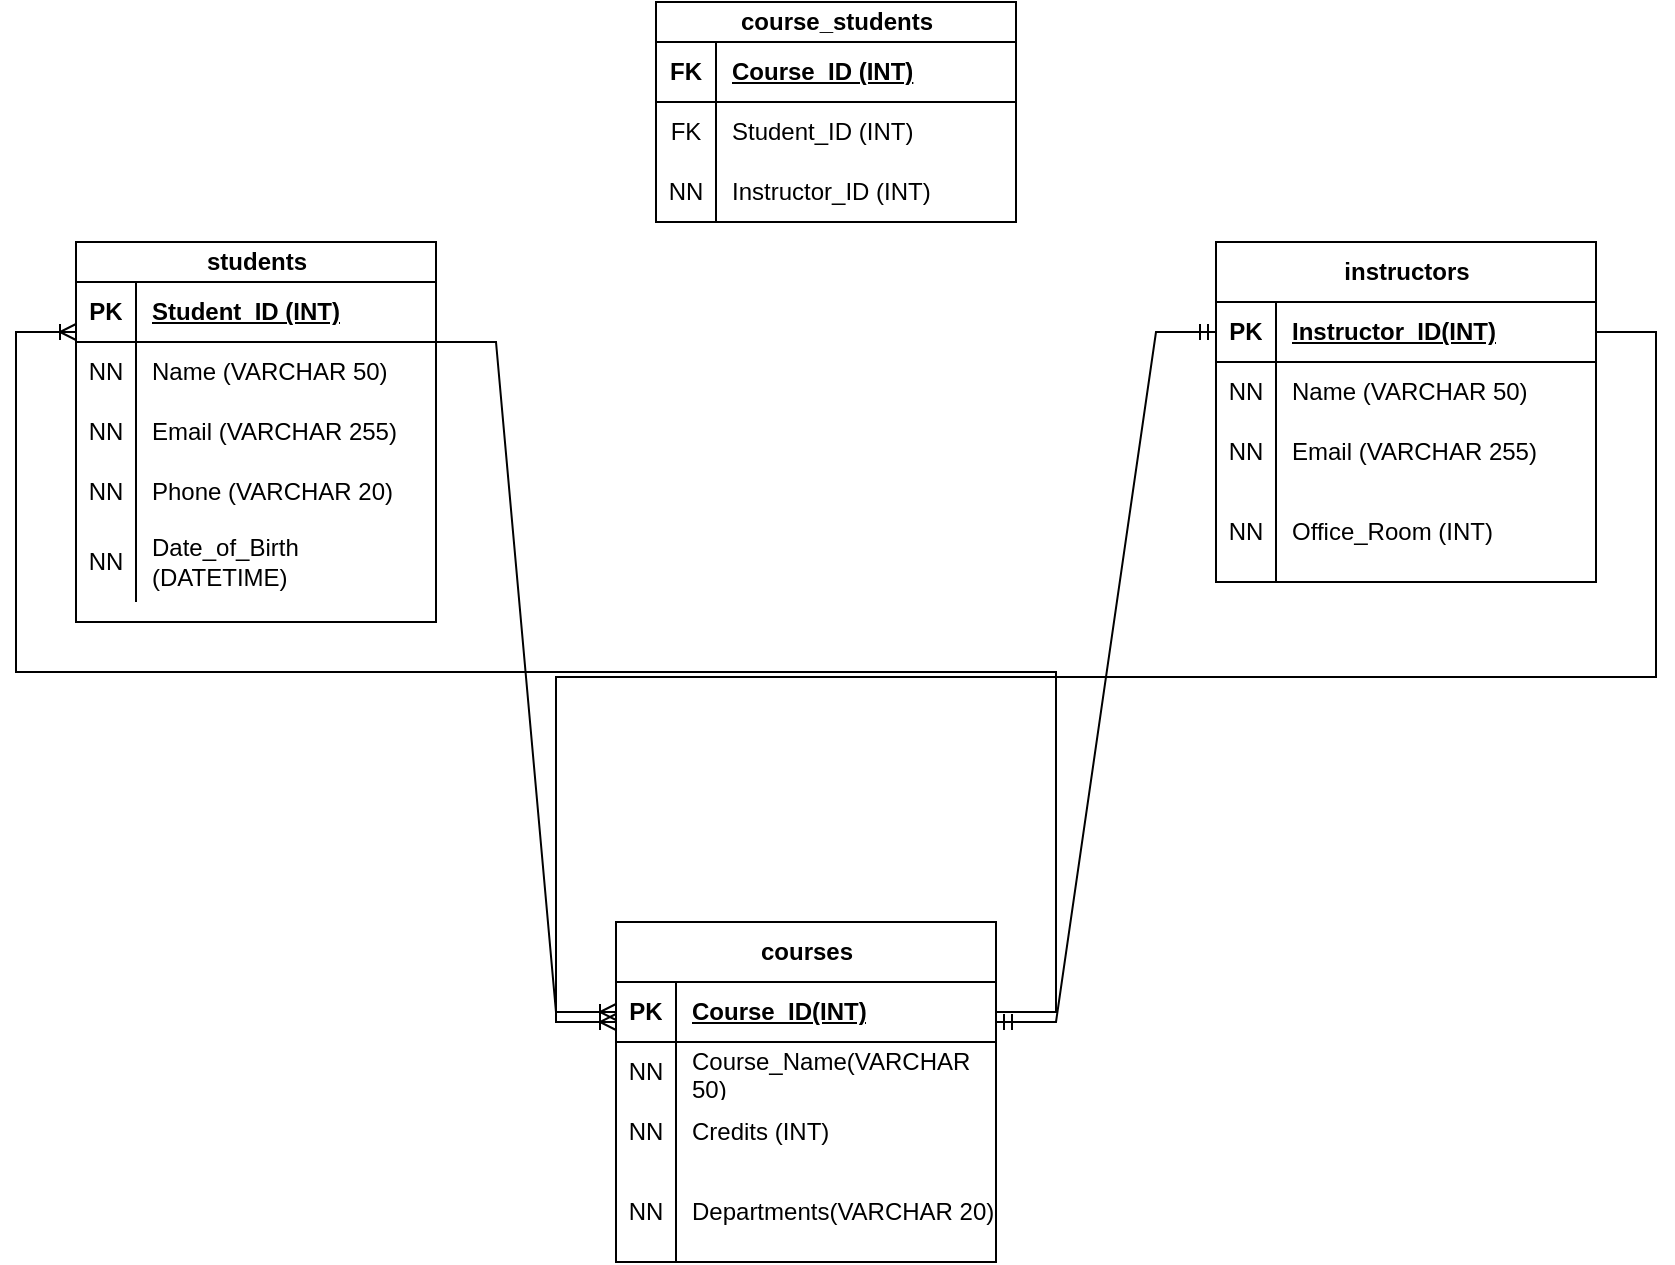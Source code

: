 <mxfile version="26.0.14">
  <diagram name="Page-1" id="LK-zwRQmaCp0hgk-Ms2x">
    <mxGraphModel dx="2284" dy="772" grid="1" gridSize="10" guides="1" tooltips="1" connect="1" arrows="1" fold="1" page="1" pageScale="1" pageWidth="850" pageHeight="1100" math="0" shadow="0">
      <root>
        <mxCell id="0" />
        <mxCell id="1" parent="0" />
        <mxCell id="iBq89s4ug1YqNkBHOQJe-1" value="students" style="shape=table;startSize=20;container=1;collapsible=1;childLayout=tableLayout;fixedRows=1;rowLines=0;fontStyle=1;align=center;resizeLast=1;html=1;" parent="1" vertex="1">
          <mxGeometry x="-500" y="140" width="180" height="190" as="geometry" />
        </mxCell>
        <mxCell id="iBq89s4ug1YqNkBHOQJe-2" value="" style="shape=tableRow;horizontal=0;startSize=0;swimlaneHead=0;swimlaneBody=0;fillColor=none;collapsible=0;dropTarget=0;points=[[0,0.5],[1,0.5]];portConstraint=eastwest;top=0;left=0;right=0;bottom=1;" parent="iBq89s4ug1YqNkBHOQJe-1" vertex="1">
          <mxGeometry y="20" width="180" height="30" as="geometry" />
        </mxCell>
        <mxCell id="iBq89s4ug1YqNkBHOQJe-3" value="PK" style="shape=partialRectangle;connectable=0;fillColor=none;top=0;left=0;bottom=0;right=0;fontStyle=1;overflow=hidden;whiteSpace=wrap;html=1;" parent="iBq89s4ug1YqNkBHOQJe-2" vertex="1">
          <mxGeometry width="30" height="30" as="geometry">
            <mxRectangle width="30" height="30" as="alternateBounds" />
          </mxGeometry>
        </mxCell>
        <mxCell id="iBq89s4ug1YqNkBHOQJe-4" value="Student_ID (INT)" style="shape=partialRectangle;connectable=0;fillColor=none;top=0;left=0;bottom=0;right=0;align=left;spacingLeft=6;fontStyle=5;overflow=hidden;whiteSpace=wrap;html=1;" parent="iBq89s4ug1YqNkBHOQJe-2" vertex="1">
          <mxGeometry x="30" width="150" height="30" as="geometry">
            <mxRectangle width="150" height="30" as="alternateBounds" />
          </mxGeometry>
        </mxCell>
        <mxCell id="iBq89s4ug1YqNkBHOQJe-5" value="" style="shape=tableRow;horizontal=0;startSize=0;swimlaneHead=0;swimlaneBody=0;fillColor=none;collapsible=0;dropTarget=0;points=[[0,0.5],[1,0.5]];portConstraint=eastwest;top=0;left=0;right=0;bottom=0;" parent="iBq89s4ug1YqNkBHOQJe-1" vertex="1">
          <mxGeometry y="50" width="180" height="30" as="geometry" />
        </mxCell>
        <mxCell id="iBq89s4ug1YqNkBHOQJe-6" value="NN" style="shape=partialRectangle;connectable=0;fillColor=none;top=0;left=0;bottom=0;right=0;editable=1;overflow=hidden;whiteSpace=wrap;html=1;" parent="iBq89s4ug1YqNkBHOQJe-5" vertex="1">
          <mxGeometry width="30" height="30" as="geometry">
            <mxRectangle width="30" height="30" as="alternateBounds" />
          </mxGeometry>
        </mxCell>
        <mxCell id="iBq89s4ug1YqNkBHOQJe-7" value="Name (VARCHAR 50)" style="shape=partialRectangle;connectable=0;fillColor=none;top=0;left=0;bottom=0;right=0;align=left;spacingLeft=6;overflow=hidden;whiteSpace=wrap;html=1;" parent="iBq89s4ug1YqNkBHOQJe-5" vertex="1">
          <mxGeometry x="30" width="150" height="30" as="geometry">
            <mxRectangle width="150" height="30" as="alternateBounds" />
          </mxGeometry>
        </mxCell>
        <mxCell id="iBq89s4ug1YqNkBHOQJe-8" value="" style="shape=tableRow;horizontal=0;startSize=0;swimlaneHead=0;swimlaneBody=0;fillColor=none;collapsible=0;dropTarget=0;points=[[0,0.5],[1,0.5]];portConstraint=eastwest;top=0;left=0;right=0;bottom=0;" parent="iBq89s4ug1YqNkBHOQJe-1" vertex="1">
          <mxGeometry y="80" width="180" height="30" as="geometry" />
        </mxCell>
        <mxCell id="iBq89s4ug1YqNkBHOQJe-9" value="NN" style="shape=partialRectangle;connectable=0;fillColor=none;top=0;left=0;bottom=0;right=0;editable=1;overflow=hidden;whiteSpace=wrap;html=1;" parent="iBq89s4ug1YqNkBHOQJe-8" vertex="1">
          <mxGeometry width="30" height="30" as="geometry">
            <mxRectangle width="30" height="30" as="alternateBounds" />
          </mxGeometry>
        </mxCell>
        <mxCell id="iBq89s4ug1YqNkBHOQJe-10" value="Email (VARCHAR 255)" style="shape=partialRectangle;connectable=0;fillColor=none;top=0;left=0;bottom=0;right=0;align=left;spacingLeft=6;overflow=hidden;whiteSpace=wrap;html=1;" parent="iBq89s4ug1YqNkBHOQJe-8" vertex="1">
          <mxGeometry x="30" width="150" height="30" as="geometry">
            <mxRectangle width="150" height="30" as="alternateBounds" />
          </mxGeometry>
        </mxCell>
        <mxCell id="iBq89s4ug1YqNkBHOQJe-11" value="" style="shape=tableRow;horizontal=0;startSize=0;swimlaneHead=0;swimlaneBody=0;fillColor=none;collapsible=0;dropTarget=0;points=[[0,0.5],[1,0.5]];portConstraint=eastwest;top=0;left=0;right=0;bottom=0;" parent="iBq89s4ug1YqNkBHOQJe-1" vertex="1">
          <mxGeometry y="110" width="180" height="30" as="geometry" />
        </mxCell>
        <mxCell id="iBq89s4ug1YqNkBHOQJe-12" value="NN" style="shape=partialRectangle;connectable=0;fillColor=none;top=0;left=0;bottom=0;right=0;editable=1;overflow=hidden;whiteSpace=wrap;html=1;" parent="iBq89s4ug1YqNkBHOQJe-11" vertex="1">
          <mxGeometry width="30" height="30" as="geometry">
            <mxRectangle width="30" height="30" as="alternateBounds" />
          </mxGeometry>
        </mxCell>
        <mxCell id="iBq89s4ug1YqNkBHOQJe-13" value="Phone (VARCHAR 20)" style="shape=partialRectangle;connectable=0;fillColor=none;top=0;left=0;bottom=0;right=0;align=left;spacingLeft=6;overflow=hidden;whiteSpace=wrap;html=1;" parent="iBq89s4ug1YqNkBHOQJe-11" vertex="1">
          <mxGeometry x="30" width="150" height="30" as="geometry">
            <mxRectangle width="150" height="30" as="alternateBounds" />
          </mxGeometry>
        </mxCell>
        <mxCell id="iBq89s4ug1YqNkBHOQJe-14" value="" style="shape=tableRow;horizontal=0;startSize=0;swimlaneHead=0;swimlaneBody=0;fillColor=none;collapsible=0;dropTarget=0;points=[[0,0.5],[1,0.5]];portConstraint=eastwest;top=0;left=0;right=0;bottom=0;" parent="iBq89s4ug1YqNkBHOQJe-1" vertex="1">
          <mxGeometry y="140" width="180" height="40" as="geometry" />
        </mxCell>
        <mxCell id="iBq89s4ug1YqNkBHOQJe-15" value="NN" style="shape=partialRectangle;connectable=0;fillColor=none;top=0;left=0;bottom=0;right=0;editable=1;overflow=hidden;whiteSpace=wrap;html=1;" parent="iBq89s4ug1YqNkBHOQJe-14" vertex="1">
          <mxGeometry width="30" height="40" as="geometry">
            <mxRectangle width="30" height="40" as="alternateBounds" />
          </mxGeometry>
        </mxCell>
        <mxCell id="iBq89s4ug1YqNkBHOQJe-16" value="Date_of_Birth (DATETIME)" style="shape=partialRectangle;connectable=0;fillColor=none;top=0;left=0;bottom=0;right=0;align=left;spacingLeft=6;overflow=hidden;whiteSpace=wrap;html=1;" parent="iBq89s4ug1YqNkBHOQJe-14" vertex="1">
          <mxGeometry x="30" width="150" height="40" as="geometry">
            <mxRectangle width="150" height="40" as="alternateBounds" />
          </mxGeometry>
        </mxCell>
        <mxCell id="iBq89s4ug1YqNkBHOQJe-17" value="courses" style="shape=table;startSize=30;container=1;collapsible=1;childLayout=tableLayout;fixedRows=1;rowLines=0;fontStyle=1;align=center;resizeLast=1;html=1;" parent="1" vertex="1">
          <mxGeometry x="-230" y="480" width="190" height="170" as="geometry" />
        </mxCell>
        <mxCell id="iBq89s4ug1YqNkBHOQJe-18" value="" style="shape=tableRow;horizontal=0;startSize=0;swimlaneHead=0;swimlaneBody=0;fillColor=none;collapsible=0;dropTarget=0;points=[[0,0.5],[1,0.5]];portConstraint=eastwest;top=0;left=0;right=0;bottom=1;" parent="iBq89s4ug1YqNkBHOQJe-17" vertex="1">
          <mxGeometry y="30" width="190" height="30" as="geometry" />
        </mxCell>
        <mxCell id="iBq89s4ug1YqNkBHOQJe-19" value="PK" style="shape=partialRectangle;connectable=0;fillColor=none;top=0;left=0;bottom=0;right=0;fontStyle=1;overflow=hidden;whiteSpace=wrap;html=1;" parent="iBq89s4ug1YqNkBHOQJe-18" vertex="1">
          <mxGeometry width="30" height="30" as="geometry">
            <mxRectangle width="30" height="30" as="alternateBounds" />
          </mxGeometry>
        </mxCell>
        <mxCell id="iBq89s4ug1YqNkBHOQJe-20" value="Course_ID(INT)" style="shape=partialRectangle;connectable=0;fillColor=none;top=0;left=0;bottom=0;right=0;align=left;spacingLeft=6;fontStyle=5;overflow=hidden;whiteSpace=wrap;html=1;" parent="iBq89s4ug1YqNkBHOQJe-18" vertex="1">
          <mxGeometry x="30" width="160" height="30" as="geometry">
            <mxRectangle width="160" height="30" as="alternateBounds" />
          </mxGeometry>
        </mxCell>
        <mxCell id="iBq89s4ug1YqNkBHOQJe-21" value="" style="shape=tableRow;horizontal=0;startSize=0;swimlaneHead=0;swimlaneBody=0;fillColor=none;collapsible=0;dropTarget=0;points=[[0,0.5],[1,0.5]];portConstraint=eastwest;top=0;left=0;right=0;bottom=0;" parent="iBq89s4ug1YqNkBHOQJe-17" vertex="1">
          <mxGeometry y="60" width="190" height="30" as="geometry" />
        </mxCell>
        <mxCell id="iBq89s4ug1YqNkBHOQJe-22" value="NN" style="shape=partialRectangle;connectable=0;fillColor=none;top=0;left=0;bottom=0;right=0;editable=1;overflow=hidden;whiteSpace=wrap;html=1;" parent="iBq89s4ug1YqNkBHOQJe-21" vertex="1">
          <mxGeometry width="30" height="30" as="geometry">
            <mxRectangle width="30" height="30" as="alternateBounds" />
          </mxGeometry>
        </mxCell>
        <mxCell id="iBq89s4ug1YqNkBHOQJe-23" value="Course_Name(VARCHAR 50)" style="shape=partialRectangle;connectable=0;fillColor=none;top=0;left=0;bottom=0;right=0;align=left;spacingLeft=6;overflow=hidden;whiteSpace=wrap;html=1;" parent="iBq89s4ug1YqNkBHOQJe-21" vertex="1">
          <mxGeometry x="30" width="160" height="30" as="geometry">
            <mxRectangle width="160" height="30" as="alternateBounds" />
          </mxGeometry>
        </mxCell>
        <mxCell id="iBq89s4ug1YqNkBHOQJe-24" value="" style="shape=tableRow;horizontal=0;startSize=0;swimlaneHead=0;swimlaneBody=0;fillColor=none;collapsible=0;dropTarget=0;points=[[0,0.5],[1,0.5]];portConstraint=eastwest;top=0;left=0;right=0;bottom=0;" parent="iBq89s4ug1YqNkBHOQJe-17" vertex="1">
          <mxGeometry y="90" width="190" height="30" as="geometry" />
        </mxCell>
        <mxCell id="iBq89s4ug1YqNkBHOQJe-25" value="NN" style="shape=partialRectangle;connectable=0;fillColor=none;top=0;left=0;bottom=0;right=0;editable=1;overflow=hidden;whiteSpace=wrap;html=1;" parent="iBq89s4ug1YqNkBHOQJe-24" vertex="1">
          <mxGeometry width="30" height="30" as="geometry">
            <mxRectangle width="30" height="30" as="alternateBounds" />
          </mxGeometry>
        </mxCell>
        <mxCell id="iBq89s4ug1YqNkBHOQJe-26" value="Credits (INT)" style="shape=partialRectangle;connectable=0;fillColor=none;top=0;left=0;bottom=0;right=0;align=left;spacingLeft=6;overflow=hidden;whiteSpace=wrap;html=1;" parent="iBq89s4ug1YqNkBHOQJe-24" vertex="1">
          <mxGeometry x="30" width="160" height="30" as="geometry">
            <mxRectangle width="160" height="30" as="alternateBounds" />
          </mxGeometry>
        </mxCell>
        <mxCell id="iBq89s4ug1YqNkBHOQJe-27" value="" style="shape=tableRow;horizontal=0;startSize=0;swimlaneHead=0;swimlaneBody=0;fillColor=none;collapsible=0;dropTarget=0;points=[[0,0.5],[1,0.5]];portConstraint=eastwest;top=0;left=0;right=0;bottom=0;" parent="iBq89s4ug1YqNkBHOQJe-17" vertex="1">
          <mxGeometry y="120" width="190" height="50" as="geometry" />
        </mxCell>
        <mxCell id="iBq89s4ug1YqNkBHOQJe-28" value="NN" style="shape=partialRectangle;connectable=0;fillColor=none;top=0;left=0;bottom=0;right=0;editable=1;overflow=hidden;whiteSpace=wrap;html=1;" parent="iBq89s4ug1YqNkBHOQJe-27" vertex="1">
          <mxGeometry width="30" height="50" as="geometry">
            <mxRectangle width="30" height="50" as="alternateBounds" />
          </mxGeometry>
        </mxCell>
        <mxCell id="iBq89s4ug1YqNkBHOQJe-29" value="Departments(VARCHAR 20)" style="shape=partialRectangle;connectable=0;fillColor=none;top=0;left=0;bottom=0;right=0;align=left;spacingLeft=6;overflow=hidden;whiteSpace=wrap;html=1;" parent="iBq89s4ug1YqNkBHOQJe-27" vertex="1">
          <mxGeometry x="30" width="160" height="50" as="geometry">
            <mxRectangle width="160" height="50" as="alternateBounds" />
          </mxGeometry>
        </mxCell>
        <mxCell id="iBq89s4ug1YqNkBHOQJe-34" value="instructors" style="shape=table;startSize=30;container=1;collapsible=1;childLayout=tableLayout;fixedRows=1;rowLines=0;fontStyle=1;align=center;resizeLast=1;html=1;" parent="1" vertex="1">
          <mxGeometry x="70" y="140" width="190" height="170" as="geometry" />
        </mxCell>
        <mxCell id="iBq89s4ug1YqNkBHOQJe-35" value="" style="shape=tableRow;horizontal=0;startSize=0;swimlaneHead=0;swimlaneBody=0;fillColor=none;collapsible=0;dropTarget=0;points=[[0,0.5],[1,0.5]];portConstraint=eastwest;top=0;left=0;right=0;bottom=1;" parent="iBq89s4ug1YqNkBHOQJe-34" vertex="1">
          <mxGeometry y="30" width="190" height="30" as="geometry" />
        </mxCell>
        <mxCell id="iBq89s4ug1YqNkBHOQJe-36" value="PK" style="shape=partialRectangle;connectable=0;fillColor=none;top=0;left=0;bottom=0;right=0;fontStyle=1;overflow=hidden;whiteSpace=wrap;html=1;" parent="iBq89s4ug1YqNkBHOQJe-35" vertex="1">
          <mxGeometry width="30" height="30" as="geometry">
            <mxRectangle width="30" height="30" as="alternateBounds" />
          </mxGeometry>
        </mxCell>
        <mxCell id="iBq89s4ug1YqNkBHOQJe-37" value="Instructor_ID(INT)" style="shape=partialRectangle;connectable=0;fillColor=none;top=0;left=0;bottom=0;right=0;align=left;spacingLeft=6;fontStyle=5;overflow=hidden;whiteSpace=wrap;html=1;" parent="iBq89s4ug1YqNkBHOQJe-35" vertex="1">
          <mxGeometry x="30" width="160" height="30" as="geometry">
            <mxRectangle width="160" height="30" as="alternateBounds" />
          </mxGeometry>
        </mxCell>
        <mxCell id="iBq89s4ug1YqNkBHOQJe-38" value="" style="shape=tableRow;horizontal=0;startSize=0;swimlaneHead=0;swimlaneBody=0;fillColor=none;collapsible=0;dropTarget=0;points=[[0,0.5],[1,0.5]];portConstraint=eastwest;top=0;left=0;right=0;bottom=0;" parent="iBq89s4ug1YqNkBHOQJe-34" vertex="1">
          <mxGeometry y="60" width="190" height="30" as="geometry" />
        </mxCell>
        <mxCell id="iBq89s4ug1YqNkBHOQJe-39" value="NN" style="shape=partialRectangle;connectable=0;fillColor=none;top=0;left=0;bottom=0;right=0;editable=1;overflow=hidden;whiteSpace=wrap;html=1;" parent="iBq89s4ug1YqNkBHOQJe-38" vertex="1">
          <mxGeometry width="30" height="30" as="geometry">
            <mxRectangle width="30" height="30" as="alternateBounds" />
          </mxGeometry>
        </mxCell>
        <mxCell id="iBq89s4ug1YqNkBHOQJe-40" value="Name (VARCHAR 50)" style="shape=partialRectangle;connectable=0;fillColor=none;top=0;left=0;bottom=0;right=0;align=left;spacingLeft=6;overflow=hidden;whiteSpace=wrap;html=1;" parent="iBq89s4ug1YqNkBHOQJe-38" vertex="1">
          <mxGeometry x="30" width="160" height="30" as="geometry">
            <mxRectangle width="160" height="30" as="alternateBounds" />
          </mxGeometry>
        </mxCell>
        <mxCell id="iBq89s4ug1YqNkBHOQJe-41" value="" style="shape=tableRow;horizontal=0;startSize=0;swimlaneHead=0;swimlaneBody=0;fillColor=none;collapsible=0;dropTarget=0;points=[[0,0.5],[1,0.5]];portConstraint=eastwest;top=0;left=0;right=0;bottom=0;" parent="iBq89s4ug1YqNkBHOQJe-34" vertex="1">
          <mxGeometry y="90" width="190" height="30" as="geometry" />
        </mxCell>
        <mxCell id="iBq89s4ug1YqNkBHOQJe-42" value="NN" style="shape=partialRectangle;connectable=0;fillColor=none;top=0;left=0;bottom=0;right=0;editable=1;overflow=hidden;whiteSpace=wrap;html=1;" parent="iBq89s4ug1YqNkBHOQJe-41" vertex="1">
          <mxGeometry width="30" height="30" as="geometry">
            <mxRectangle width="30" height="30" as="alternateBounds" />
          </mxGeometry>
        </mxCell>
        <mxCell id="iBq89s4ug1YqNkBHOQJe-43" value="Email (VARCHAR 255)" style="shape=partialRectangle;connectable=0;fillColor=none;top=0;left=0;bottom=0;right=0;align=left;spacingLeft=6;overflow=hidden;whiteSpace=wrap;html=1;" parent="iBq89s4ug1YqNkBHOQJe-41" vertex="1">
          <mxGeometry x="30" width="160" height="30" as="geometry">
            <mxRectangle width="160" height="30" as="alternateBounds" />
          </mxGeometry>
        </mxCell>
        <mxCell id="iBq89s4ug1YqNkBHOQJe-44" value="" style="shape=tableRow;horizontal=0;startSize=0;swimlaneHead=0;swimlaneBody=0;fillColor=none;collapsible=0;dropTarget=0;points=[[0,0.5],[1,0.5]];portConstraint=eastwest;top=0;left=0;right=0;bottom=0;" parent="iBq89s4ug1YqNkBHOQJe-34" vertex="1">
          <mxGeometry y="120" width="190" height="50" as="geometry" />
        </mxCell>
        <mxCell id="iBq89s4ug1YqNkBHOQJe-45" value="NN" style="shape=partialRectangle;connectable=0;fillColor=none;top=0;left=0;bottom=0;right=0;editable=1;overflow=hidden;whiteSpace=wrap;html=1;" parent="iBq89s4ug1YqNkBHOQJe-44" vertex="1">
          <mxGeometry width="30" height="50" as="geometry">
            <mxRectangle width="30" height="50" as="alternateBounds" />
          </mxGeometry>
        </mxCell>
        <mxCell id="iBq89s4ug1YqNkBHOQJe-46" value="Office_Room (INT)" style="shape=partialRectangle;connectable=0;fillColor=none;top=0;left=0;bottom=0;right=0;align=left;spacingLeft=6;overflow=hidden;whiteSpace=wrap;html=1;" parent="iBq89s4ug1YqNkBHOQJe-44" vertex="1">
          <mxGeometry x="30" width="160" height="50" as="geometry">
            <mxRectangle width="160" height="50" as="alternateBounds" />
          </mxGeometry>
        </mxCell>
        <mxCell id="iBq89s4ug1YqNkBHOQJe-47" value="" style="edgeStyle=entityRelationEdgeStyle;fontSize=12;html=1;endArrow=ERoneToMany;rounded=0;entryX=0;entryY=0.5;entryDx=0;entryDy=0;" parent="1" target="iBq89s4ug1YqNkBHOQJe-18" edge="1">
          <mxGeometry width="100" height="100" relative="1" as="geometry">
            <mxPoint x="-320" y="190" as="sourcePoint" />
            <mxPoint x="-220" y="90" as="targetPoint" />
            <Array as="points">
              <mxPoint x="-560" y="-20" />
              <mxPoint x="-540" y="-10" />
              <mxPoint x="-260" y="409" />
              <mxPoint x="-254" y="430" />
            </Array>
          </mxGeometry>
        </mxCell>
        <mxCell id="iBq89s4ug1YqNkBHOQJe-49" value="" style="edgeStyle=entityRelationEdgeStyle;fontSize=12;html=1;endArrow=ERoneToMany;rounded=0;exitX=1;exitY=0.5;exitDx=0;exitDy=0;" parent="1" source="iBq89s4ug1YqNkBHOQJe-18" edge="1">
          <mxGeometry width="100" height="100" relative="1" as="geometry">
            <mxPoint x="70" y="500" as="sourcePoint" />
            <mxPoint x="-500" y="185" as="targetPoint" />
            <Array as="points">
              <mxPoint x="-580" y="360" />
            </Array>
          </mxGeometry>
        </mxCell>
        <mxCell id="iBq89s4ug1YqNkBHOQJe-50" value="" style="edgeStyle=entityRelationEdgeStyle;fontSize=12;html=1;endArrow=ERmandOne;startArrow=ERmandOne;rounded=0;entryX=0;entryY=0.5;entryDx=0;entryDy=0;" parent="1" target="iBq89s4ug1YqNkBHOQJe-35" edge="1">
          <mxGeometry width="100" height="100" relative="1" as="geometry">
            <mxPoint x="-40" y="530" as="sourcePoint" />
            <mxPoint x="60" y="430" as="targetPoint" />
          </mxGeometry>
        </mxCell>
        <mxCell id="iBq89s4ug1YqNkBHOQJe-51" value="" style="edgeStyle=entityRelationEdgeStyle;fontSize=12;html=1;endArrow=ERoneToMany;rounded=0;exitX=1;exitY=0.5;exitDx=0;exitDy=0;" parent="1" source="iBq89s4ug1YqNkBHOQJe-35" edge="1">
          <mxGeometry width="100" height="100" relative="1" as="geometry">
            <mxPoint x="10" y="655" as="sourcePoint" />
            <mxPoint x="-230" y="530" as="targetPoint" />
          </mxGeometry>
        </mxCell>
        <mxCell id="CU9eWFMkQxiSOtAzriZH-1" value="course_students" style="shape=table;startSize=20;container=1;collapsible=1;childLayout=tableLayout;fixedRows=1;rowLines=0;fontStyle=1;align=center;resizeLast=1;html=1;" vertex="1" parent="1">
          <mxGeometry x="-210" y="20" width="180" height="110" as="geometry" />
        </mxCell>
        <mxCell id="CU9eWFMkQxiSOtAzriZH-2" value="" style="shape=tableRow;horizontal=0;startSize=0;swimlaneHead=0;swimlaneBody=0;fillColor=none;collapsible=0;dropTarget=0;points=[[0,0.5],[1,0.5]];portConstraint=eastwest;top=0;left=0;right=0;bottom=1;" vertex="1" parent="CU9eWFMkQxiSOtAzriZH-1">
          <mxGeometry y="20" width="180" height="30" as="geometry" />
        </mxCell>
        <mxCell id="CU9eWFMkQxiSOtAzriZH-3" value="FK" style="shape=partialRectangle;connectable=0;fillColor=none;top=0;left=0;bottom=0;right=0;fontStyle=1;overflow=hidden;whiteSpace=wrap;html=1;" vertex="1" parent="CU9eWFMkQxiSOtAzriZH-2">
          <mxGeometry width="30" height="30" as="geometry">
            <mxRectangle width="30" height="30" as="alternateBounds" />
          </mxGeometry>
        </mxCell>
        <mxCell id="CU9eWFMkQxiSOtAzriZH-4" value="Course_ID (INT)" style="shape=partialRectangle;connectable=0;fillColor=none;top=0;left=0;bottom=0;right=0;align=left;spacingLeft=6;fontStyle=5;overflow=hidden;whiteSpace=wrap;html=1;" vertex="1" parent="CU9eWFMkQxiSOtAzriZH-2">
          <mxGeometry x="30" width="150" height="30" as="geometry">
            <mxRectangle width="150" height="30" as="alternateBounds" />
          </mxGeometry>
        </mxCell>
        <mxCell id="CU9eWFMkQxiSOtAzriZH-5" value="" style="shape=tableRow;horizontal=0;startSize=0;swimlaneHead=0;swimlaneBody=0;fillColor=none;collapsible=0;dropTarget=0;points=[[0,0.5],[1,0.5]];portConstraint=eastwest;top=0;left=0;right=0;bottom=0;" vertex="1" parent="CU9eWFMkQxiSOtAzriZH-1">
          <mxGeometry y="50" width="180" height="30" as="geometry" />
        </mxCell>
        <mxCell id="CU9eWFMkQxiSOtAzriZH-6" value="FK" style="shape=partialRectangle;connectable=0;fillColor=none;top=0;left=0;bottom=0;right=0;editable=1;overflow=hidden;whiteSpace=wrap;html=1;" vertex="1" parent="CU9eWFMkQxiSOtAzriZH-5">
          <mxGeometry width="30" height="30" as="geometry">
            <mxRectangle width="30" height="30" as="alternateBounds" />
          </mxGeometry>
        </mxCell>
        <mxCell id="CU9eWFMkQxiSOtAzriZH-7" value="Student_ID (INT)" style="shape=partialRectangle;connectable=0;fillColor=none;top=0;left=0;bottom=0;right=0;align=left;spacingLeft=6;overflow=hidden;whiteSpace=wrap;html=1;" vertex="1" parent="CU9eWFMkQxiSOtAzriZH-5">
          <mxGeometry x="30" width="150" height="30" as="geometry">
            <mxRectangle width="150" height="30" as="alternateBounds" />
          </mxGeometry>
        </mxCell>
        <mxCell id="CU9eWFMkQxiSOtAzriZH-8" value="" style="shape=tableRow;horizontal=0;startSize=0;swimlaneHead=0;swimlaneBody=0;fillColor=none;collapsible=0;dropTarget=0;points=[[0,0.5],[1,0.5]];portConstraint=eastwest;top=0;left=0;right=0;bottom=0;" vertex="1" parent="CU9eWFMkQxiSOtAzriZH-1">
          <mxGeometry y="80" width="180" height="30" as="geometry" />
        </mxCell>
        <mxCell id="CU9eWFMkQxiSOtAzriZH-9" value="NN" style="shape=partialRectangle;connectable=0;fillColor=none;top=0;left=0;bottom=0;right=0;editable=1;overflow=hidden;whiteSpace=wrap;html=1;" vertex="1" parent="CU9eWFMkQxiSOtAzriZH-8">
          <mxGeometry width="30" height="30" as="geometry">
            <mxRectangle width="30" height="30" as="alternateBounds" />
          </mxGeometry>
        </mxCell>
        <mxCell id="CU9eWFMkQxiSOtAzriZH-10" value="Instructor_ID (INT)" style="shape=partialRectangle;connectable=0;fillColor=none;top=0;left=0;bottom=0;right=0;align=left;spacingLeft=6;overflow=hidden;whiteSpace=wrap;html=1;" vertex="1" parent="CU9eWFMkQxiSOtAzriZH-8">
          <mxGeometry x="30" width="150" height="30" as="geometry">
            <mxRectangle width="150" height="30" as="alternateBounds" />
          </mxGeometry>
        </mxCell>
      </root>
    </mxGraphModel>
  </diagram>
</mxfile>
